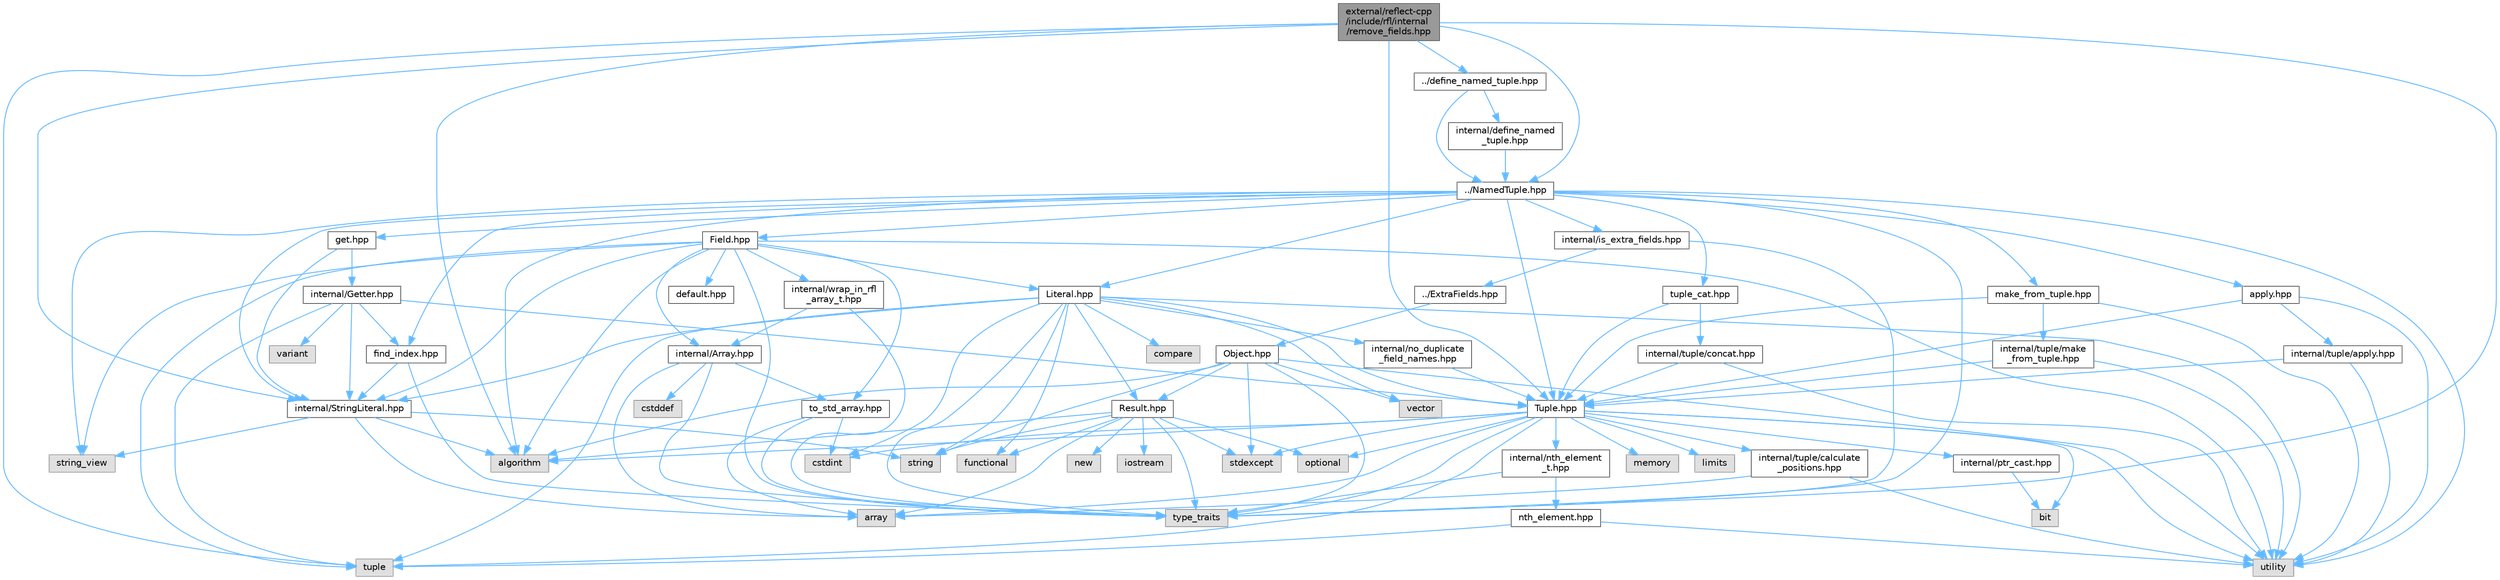 digraph "external/reflect-cpp/include/rfl/internal/remove_fields.hpp"
{
 // LATEX_PDF_SIZE
  bgcolor="transparent";
  edge [fontname=Helvetica,fontsize=10,labelfontname=Helvetica,labelfontsize=10];
  node [fontname=Helvetica,fontsize=10,shape=box,height=0.2,width=0.4];
  Node1 [id="Node000001",label="external/reflect-cpp\l/include/rfl/internal\l/remove_fields.hpp",height=0.2,width=0.4,color="gray40", fillcolor="grey60", style="filled", fontcolor="black",tooltip=" "];
  Node1 -> Node2 [id="edge125_Node000001_Node000002",color="steelblue1",style="solid",tooltip=" "];
  Node2 [id="Node000002",label="algorithm",height=0.2,width=0.4,color="grey60", fillcolor="#E0E0E0", style="filled",tooltip=" "];
  Node1 -> Node3 [id="edge126_Node000001_Node000003",color="steelblue1",style="solid",tooltip=" "];
  Node3 [id="Node000003",label="tuple",height=0.2,width=0.4,color="grey60", fillcolor="#E0E0E0", style="filled",tooltip=" "];
  Node1 -> Node4 [id="edge127_Node000001_Node000004",color="steelblue1",style="solid",tooltip=" "];
  Node4 [id="Node000004",label="type_traits",height=0.2,width=0.4,color="grey60", fillcolor="#E0E0E0", style="filled",tooltip=" "];
  Node1 -> Node5 [id="edge128_Node000001_Node000005",color="steelblue1",style="solid",tooltip=" "];
  Node5 [id="Node000005",label="../NamedTuple.hpp",height=0.2,width=0.4,color="grey40", fillcolor="white", style="filled",URL="$_named_tuple_8hpp.html",tooltip=" "];
  Node5 -> Node2 [id="edge129_Node000005_Node000002",color="steelblue1",style="solid",tooltip=" "];
  Node5 -> Node6 [id="edge130_Node000005_Node000006",color="steelblue1",style="solid",tooltip=" "];
  Node6 [id="Node000006",label="string_view",height=0.2,width=0.4,color="grey60", fillcolor="#E0E0E0", style="filled",tooltip=" "];
  Node5 -> Node4 [id="edge131_Node000005_Node000004",color="steelblue1",style="solid",tooltip=" "];
  Node5 -> Node7 [id="edge132_Node000005_Node000007",color="steelblue1",style="solid",tooltip=" "];
  Node7 [id="Node000007",label="utility",height=0.2,width=0.4,color="grey60", fillcolor="#E0E0E0", style="filled",tooltip=" "];
  Node5 -> Node8 [id="edge133_Node000005_Node000008",color="steelblue1",style="solid",tooltip=" "];
  Node8 [id="Node000008",label="Field.hpp",height=0.2,width=0.4,color="grey40", fillcolor="white", style="filled",URL="$_field_8hpp.html",tooltip=" "];
  Node8 -> Node2 [id="edge134_Node000008_Node000002",color="steelblue1",style="solid",tooltip=" "];
  Node8 -> Node6 [id="edge135_Node000008_Node000006",color="steelblue1",style="solid",tooltip=" "];
  Node8 -> Node3 [id="edge136_Node000008_Node000003",color="steelblue1",style="solid",tooltip=" "];
  Node8 -> Node4 [id="edge137_Node000008_Node000004",color="steelblue1",style="solid",tooltip=" "];
  Node8 -> Node7 [id="edge138_Node000008_Node000007",color="steelblue1",style="solid",tooltip=" "];
  Node8 -> Node9 [id="edge139_Node000008_Node000009",color="steelblue1",style="solid",tooltip=" "];
  Node9 [id="Node000009",label="Literal.hpp",height=0.2,width=0.4,color="grey40", fillcolor="white", style="filled",URL="$_literal_8hpp.html",tooltip=" "];
  Node9 -> Node10 [id="edge140_Node000009_Node000010",color="steelblue1",style="solid",tooltip=" "];
  Node10 [id="Node000010",label="compare",height=0.2,width=0.4,color="grey60", fillcolor="#E0E0E0", style="filled",tooltip=" "];
  Node9 -> Node11 [id="edge141_Node000009_Node000011",color="steelblue1",style="solid",tooltip=" "];
  Node11 [id="Node000011",label="cstdint",height=0.2,width=0.4,color="grey60", fillcolor="#E0E0E0", style="filled",tooltip=" "];
  Node9 -> Node12 [id="edge142_Node000009_Node000012",color="steelblue1",style="solid",tooltip=" "];
  Node12 [id="Node000012",label="functional",height=0.2,width=0.4,color="grey60", fillcolor="#E0E0E0", style="filled",tooltip=" "];
  Node9 -> Node13 [id="edge143_Node000009_Node000013",color="steelblue1",style="solid",tooltip=" "];
  Node13 [id="Node000013",label="string",height=0.2,width=0.4,color="grey60", fillcolor="#E0E0E0", style="filled",tooltip=" "];
  Node9 -> Node3 [id="edge144_Node000009_Node000003",color="steelblue1",style="solid",tooltip=" "];
  Node9 -> Node4 [id="edge145_Node000009_Node000004",color="steelblue1",style="solid",tooltip=" "];
  Node9 -> Node7 [id="edge146_Node000009_Node000007",color="steelblue1",style="solid",tooltip=" "];
  Node9 -> Node14 [id="edge147_Node000009_Node000014",color="steelblue1",style="solid",tooltip=" "];
  Node14 [id="Node000014",label="vector",height=0.2,width=0.4,color="grey60", fillcolor="#E0E0E0", style="filled",tooltip=" "];
  Node9 -> Node15 [id="edge148_Node000009_Node000015",color="steelblue1",style="solid",tooltip=" "];
  Node15 [id="Node000015",label="Result.hpp",height=0.2,width=0.4,color="grey40", fillcolor="white", style="filled",URL="$_result_8hpp.html",tooltip=" "];
  Node15 -> Node2 [id="edge149_Node000015_Node000002",color="steelblue1",style="solid",tooltip=" "];
  Node15 -> Node16 [id="edge150_Node000015_Node000016",color="steelblue1",style="solid",tooltip=" "];
  Node16 [id="Node000016",label="array",height=0.2,width=0.4,color="grey60", fillcolor="#E0E0E0", style="filled",tooltip=" "];
  Node15 -> Node12 [id="edge151_Node000015_Node000012",color="steelblue1",style="solid",tooltip=" "];
  Node15 -> Node17 [id="edge152_Node000015_Node000017",color="steelblue1",style="solid",tooltip=" "];
  Node17 [id="Node000017",label="iostream",height=0.2,width=0.4,color="grey60", fillcolor="#E0E0E0", style="filled",tooltip=" "];
  Node15 -> Node18 [id="edge153_Node000015_Node000018",color="steelblue1",style="solid",tooltip=" "];
  Node18 [id="Node000018",label="new",height=0.2,width=0.4,color="grey60", fillcolor="#E0E0E0", style="filled",tooltip=" "];
  Node15 -> Node19 [id="edge154_Node000015_Node000019",color="steelblue1",style="solid",tooltip=" "];
  Node19 [id="Node000019",label="optional",height=0.2,width=0.4,color="grey60", fillcolor="#E0E0E0", style="filled",tooltip=" "];
  Node15 -> Node20 [id="edge155_Node000015_Node000020",color="steelblue1",style="solid",tooltip=" "];
  Node20 [id="Node000020",label="stdexcept",height=0.2,width=0.4,color="grey60", fillcolor="#E0E0E0", style="filled",tooltip=" "];
  Node15 -> Node13 [id="edge156_Node000015_Node000013",color="steelblue1",style="solid",tooltip=" "];
  Node15 -> Node4 [id="edge157_Node000015_Node000004",color="steelblue1",style="solid",tooltip=" "];
  Node9 -> Node21 [id="edge158_Node000009_Node000021",color="steelblue1",style="solid",tooltip=" "];
  Node21 [id="Node000021",label="Tuple.hpp",height=0.2,width=0.4,color="grey40", fillcolor="white", style="filled",URL="$_tuple_8hpp.html",tooltip=" "];
  Node21 -> Node2 [id="edge159_Node000021_Node000002",color="steelblue1",style="solid",tooltip=" "];
  Node21 -> Node16 [id="edge160_Node000021_Node000016",color="steelblue1",style="solid",tooltip=" "];
  Node21 -> Node22 [id="edge161_Node000021_Node000022",color="steelblue1",style="solid",tooltip=" "];
  Node22 [id="Node000022",label="bit",height=0.2,width=0.4,color="grey60", fillcolor="#E0E0E0", style="filled",tooltip=" "];
  Node21 -> Node11 [id="edge162_Node000021_Node000011",color="steelblue1",style="solid",tooltip=" "];
  Node21 -> Node23 [id="edge163_Node000021_Node000023",color="steelblue1",style="solid",tooltip=" "];
  Node23 [id="Node000023",label="limits",height=0.2,width=0.4,color="grey60", fillcolor="#E0E0E0", style="filled",tooltip=" "];
  Node21 -> Node24 [id="edge164_Node000021_Node000024",color="steelblue1",style="solid",tooltip=" "];
  Node24 [id="Node000024",label="memory",height=0.2,width=0.4,color="grey60", fillcolor="#E0E0E0", style="filled",tooltip=" "];
  Node21 -> Node19 [id="edge165_Node000021_Node000019",color="steelblue1",style="solid",tooltip=" "];
  Node21 -> Node20 [id="edge166_Node000021_Node000020",color="steelblue1",style="solid",tooltip=" "];
  Node21 -> Node3 [id="edge167_Node000021_Node000003",color="steelblue1",style="solid",tooltip=" "];
  Node21 -> Node4 [id="edge168_Node000021_Node000004",color="steelblue1",style="solid",tooltip=" "];
  Node21 -> Node7 [id="edge169_Node000021_Node000007",color="steelblue1",style="solid",tooltip=" "];
  Node21 -> Node25 [id="edge170_Node000021_Node000025",color="steelblue1",style="solid",tooltip=" "];
  Node25 [id="Node000025",label="internal/nth_element\l_t.hpp",height=0.2,width=0.4,color="grey40", fillcolor="white", style="filled",URL="$nth__element__t_8hpp.html",tooltip=" "];
  Node25 -> Node4 [id="edge171_Node000025_Node000004",color="steelblue1",style="solid",tooltip=" "];
  Node25 -> Node26 [id="edge172_Node000025_Node000026",color="steelblue1",style="solid",tooltip=" "];
  Node26 [id="Node000026",label="nth_element.hpp",height=0.2,width=0.4,color="grey40", fillcolor="white", style="filled",URL="$nth__element_8hpp.html",tooltip=" "];
  Node26 -> Node3 [id="edge173_Node000026_Node000003",color="steelblue1",style="solid",tooltip=" "];
  Node26 -> Node7 [id="edge174_Node000026_Node000007",color="steelblue1",style="solid",tooltip=" "];
  Node21 -> Node27 [id="edge175_Node000021_Node000027",color="steelblue1",style="solid",tooltip=" "];
  Node27 [id="Node000027",label="internal/ptr_cast.hpp",height=0.2,width=0.4,color="grey40", fillcolor="white", style="filled",URL="$ptr__cast_8hpp.html",tooltip=" "];
  Node27 -> Node22 [id="edge176_Node000027_Node000022",color="steelblue1",style="solid",tooltip=" "];
  Node21 -> Node28 [id="edge177_Node000021_Node000028",color="steelblue1",style="solid",tooltip=" "];
  Node28 [id="Node000028",label="internal/tuple/calculate\l_positions.hpp",height=0.2,width=0.4,color="grey40", fillcolor="white", style="filled",URL="$calculate__positions_8hpp.html",tooltip=" "];
  Node28 -> Node16 [id="edge178_Node000028_Node000016",color="steelblue1",style="solid",tooltip=" "];
  Node28 -> Node7 [id="edge179_Node000028_Node000007",color="steelblue1",style="solid",tooltip=" "];
  Node9 -> Node29 [id="edge180_Node000009_Node000029",color="steelblue1",style="solid",tooltip=" "];
  Node29 [id="Node000029",label="internal/StringLiteral.hpp",height=0.2,width=0.4,color="grey40", fillcolor="white", style="filled",URL="$_string_literal_8hpp.html",tooltip=" "];
  Node29 -> Node2 [id="edge181_Node000029_Node000002",color="steelblue1",style="solid",tooltip=" "];
  Node29 -> Node16 [id="edge182_Node000029_Node000016",color="steelblue1",style="solid",tooltip=" "];
  Node29 -> Node13 [id="edge183_Node000029_Node000013",color="steelblue1",style="solid",tooltip=" "];
  Node29 -> Node6 [id="edge184_Node000029_Node000006",color="steelblue1",style="solid",tooltip=" "];
  Node9 -> Node30 [id="edge185_Node000009_Node000030",color="steelblue1",style="solid",tooltip=" "];
  Node30 [id="Node000030",label="internal/no_duplicate\l_field_names.hpp",height=0.2,width=0.4,color="grey40", fillcolor="white", style="filled",URL="$no__duplicate__field__names_8hpp.html",tooltip=" "];
  Node30 -> Node21 [id="edge186_Node000030_Node000021",color="steelblue1",style="solid",tooltip=" "];
  Node8 -> Node31 [id="edge187_Node000008_Node000031",color="steelblue1",style="solid",tooltip=" "];
  Node31 [id="Node000031",label="default.hpp",height=0.2,width=0.4,color="grey40", fillcolor="white", style="filled",URL="$default_8hpp.html",tooltip=" "];
  Node8 -> Node32 [id="edge188_Node000008_Node000032",color="steelblue1",style="solid",tooltip=" "];
  Node32 [id="Node000032",label="internal/Array.hpp",height=0.2,width=0.4,color="grey40", fillcolor="white", style="filled",URL="$_array_8hpp.html",tooltip=" "];
  Node32 -> Node16 [id="edge189_Node000032_Node000016",color="steelblue1",style="solid",tooltip=" "];
  Node32 -> Node33 [id="edge190_Node000032_Node000033",color="steelblue1",style="solid",tooltip=" "];
  Node33 [id="Node000033",label="cstddef",height=0.2,width=0.4,color="grey60", fillcolor="#E0E0E0", style="filled",tooltip=" "];
  Node32 -> Node4 [id="edge191_Node000032_Node000004",color="steelblue1",style="solid",tooltip=" "];
  Node32 -> Node34 [id="edge192_Node000032_Node000034",color="steelblue1",style="solid",tooltip=" "];
  Node34 [id="Node000034",label="to_std_array.hpp",height=0.2,width=0.4,color="grey40", fillcolor="white", style="filled",URL="$to__std__array_8hpp.html",tooltip=" "];
  Node34 -> Node16 [id="edge193_Node000034_Node000016",color="steelblue1",style="solid",tooltip=" "];
  Node34 -> Node11 [id="edge194_Node000034_Node000011",color="steelblue1",style="solid",tooltip=" "];
  Node34 -> Node4 [id="edge195_Node000034_Node000004",color="steelblue1",style="solid",tooltip=" "];
  Node8 -> Node29 [id="edge196_Node000008_Node000029",color="steelblue1",style="solid",tooltip=" "];
  Node8 -> Node34 [id="edge197_Node000008_Node000034",color="steelblue1",style="solid",tooltip=" "];
  Node8 -> Node35 [id="edge198_Node000008_Node000035",color="steelblue1",style="solid",tooltip=" "];
  Node35 [id="Node000035",label="internal/wrap_in_rfl\l_array_t.hpp",height=0.2,width=0.4,color="grey40", fillcolor="white", style="filled",URL="$wrap__in__rfl__array__t_8hpp.html",tooltip=" "];
  Node35 -> Node4 [id="edge199_Node000035_Node000004",color="steelblue1",style="solid",tooltip=" "];
  Node35 -> Node32 [id="edge200_Node000035_Node000032",color="steelblue1",style="solid",tooltip=" "];
  Node5 -> Node9 [id="edge201_Node000005_Node000009",color="steelblue1",style="solid",tooltip=" "];
  Node5 -> Node21 [id="edge202_Node000005_Node000021",color="steelblue1",style="solid",tooltip=" "];
  Node5 -> Node36 [id="edge203_Node000005_Node000036",color="steelblue1",style="solid",tooltip=" "];
  Node36 [id="Node000036",label="apply.hpp",height=0.2,width=0.4,color="grey40", fillcolor="white", style="filled",URL="$apply_8hpp.html",tooltip=" "];
  Node36 -> Node7 [id="edge204_Node000036_Node000007",color="steelblue1",style="solid",tooltip=" "];
  Node36 -> Node21 [id="edge205_Node000036_Node000021",color="steelblue1",style="solid",tooltip=" "];
  Node36 -> Node37 [id="edge206_Node000036_Node000037",color="steelblue1",style="solid",tooltip=" "];
  Node37 [id="Node000037",label="internal/tuple/apply.hpp",height=0.2,width=0.4,color="grey40", fillcolor="white", style="filled",URL="$internal_2tuple_2apply_8hpp.html",tooltip=" "];
  Node37 -> Node7 [id="edge207_Node000037_Node000007",color="steelblue1",style="solid",tooltip=" "];
  Node37 -> Node21 [id="edge208_Node000037_Node000021",color="steelblue1",style="solid",tooltip=" "];
  Node5 -> Node38 [id="edge209_Node000005_Node000038",color="steelblue1",style="solid",tooltip=" "];
  Node38 [id="Node000038",label="get.hpp",height=0.2,width=0.4,color="grey40", fillcolor="white", style="filled",URL="$get_8hpp.html",tooltip=" "];
  Node38 -> Node39 [id="edge210_Node000038_Node000039",color="steelblue1",style="solid",tooltip=" "];
  Node39 [id="Node000039",label="internal/Getter.hpp",height=0.2,width=0.4,color="grey40", fillcolor="white", style="filled",URL="$_getter_8hpp.html",tooltip=" "];
  Node39 -> Node3 [id="edge211_Node000039_Node000003",color="steelblue1",style="solid",tooltip=" "];
  Node39 -> Node40 [id="edge212_Node000039_Node000040",color="steelblue1",style="solid",tooltip=" "];
  Node40 [id="Node000040",label="variant",height=0.2,width=0.4,color="grey60", fillcolor="#E0E0E0", style="filled",tooltip=" "];
  Node39 -> Node21 [id="edge213_Node000039_Node000021",color="steelblue1",style="solid",tooltip=" "];
  Node39 -> Node29 [id="edge214_Node000039_Node000029",color="steelblue1",style="solid",tooltip=" "];
  Node39 -> Node41 [id="edge215_Node000039_Node000041",color="steelblue1",style="solid",tooltip=" "];
  Node41 [id="Node000041",label="find_index.hpp",height=0.2,width=0.4,color="grey40", fillcolor="white", style="filled",URL="$find__index_8hpp.html",tooltip=" "];
  Node41 -> Node4 [id="edge216_Node000041_Node000004",color="steelblue1",style="solid",tooltip=" "];
  Node41 -> Node29 [id="edge217_Node000041_Node000029",color="steelblue1",style="solid",tooltip=" "];
  Node38 -> Node29 [id="edge218_Node000038_Node000029",color="steelblue1",style="solid",tooltip=" "];
  Node5 -> Node29 [id="edge219_Node000005_Node000029",color="steelblue1",style="solid",tooltip=" "];
  Node5 -> Node41 [id="edge220_Node000005_Node000041",color="steelblue1",style="solid",tooltip=" "];
  Node5 -> Node42 [id="edge221_Node000005_Node000042",color="steelblue1",style="solid",tooltip=" "];
  Node42 [id="Node000042",label="internal/is_extra_fields.hpp",height=0.2,width=0.4,color="grey40", fillcolor="white", style="filled",URL="$is__extra__fields_8hpp.html",tooltip=" "];
  Node42 -> Node4 [id="edge222_Node000042_Node000004",color="steelblue1",style="solid",tooltip=" "];
  Node42 -> Node43 [id="edge223_Node000042_Node000043",color="steelblue1",style="solid",tooltip=" "];
  Node43 [id="Node000043",label="../ExtraFields.hpp",height=0.2,width=0.4,color="grey40", fillcolor="white", style="filled",URL="$_extra_fields_8hpp.html",tooltip=" "];
  Node43 -> Node44 [id="edge224_Node000043_Node000044",color="steelblue1",style="solid",tooltip=" "];
  Node44 [id="Node000044",label="Object.hpp",height=0.2,width=0.4,color="grey40", fillcolor="white", style="filled",URL="$_object_8hpp.html",tooltip=" "];
  Node44 -> Node2 [id="edge225_Node000044_Node000002",color="steelblue1",style="solid",tooltip=" "];
  Node44 -> Node20 [id="edge226_Node000044_Node000020",color="steelblue1",style="solid",tooltip=" "];
  Node44 -> Node13 [id="edge227_Node000044_Node000013",color="steelblue1",style="solid",tooltip=" "];
  Node44 -> Node4 [id="edge228_Node000044_Node000004",color="steelblue1",style="solid",tooltip=" "];
  Node44 -> Node7 [id="edge229_Node000044_Node000007",color="steelblue1",style="solid",tooltip=" "];
  Node44 -> Node14 [id="edge230_Node000044_Node000014",color="steelblue1",style="solid",tooltip=" "];
  Node44 -> Node15 [id="edge231_Node000044_Node000015",color="steelblue1",style="solid",tooltip=" "];
  Node5 -> Node45 [id="edge232_Node000005_Node000045",color="steelblue1",style="solid",tooltip=" "];
  Node45 [id="Node000045",label="make_from_tuple.hpp",height=0.2,width=0.4,color="grey40", fillcolor="white", style="filled",URL="$make__from__tuple_8hpp.html",tooltip=" "];
  Node45 -> Node7 [id="edge233_Node000045_Node000007",color="steelblue1",style="solid",tooltip=" "];
  Node45 -> Node21 [id="edge234_Node000045_Node000021",color="steelblue1",style="solid",tooltip=" "];
  Node45 -> Node46 [id="edge235_Node000045_Node000046",color="steelblue1",style="solid",tooltip=" "];
  Node46 [id="Node000046",label="internal/tuple/make\l_from_tuple.hpp",height=0.2,width=0.4,color="grey40", fillcolor="white", style="filled",URL="$internal_2tuple_2make__from__tuple_8hpp.html",tooltip=" "];
  Node46 -> Node7 [id="edge236_Node000046_Node000007",color="steelblue1",style="solid",tooltip=" "];
  Node46 -> Node21 [id="edge237_Node000046_Node000021",color="steelblue1",style="solid",tooltip=" "];
  Node5 -> Node47 [id="edge238_Node000005_Node000047",color="steelblue1",style="solid",tooltip=" "];
  Node47 [id="Node000047",label="tuple_cat.hpp",height=0.2,width=0.4,color="grey40", fillcolor="white", style="filled",URL="$tuple__cat_8hpp.html",tooltip=" "];
  Node47 -> Node21 [id="edge239_Node000047_Node000021",color="steelblue1",style="solid",tooltip=" "];
  Node47 -> Node48 [id="edge240_Node000047_Node000048",color="steelblue1",style="solid",tooltip=" "];
  Node48 [id="Node000048",label="internal/tuple/concat.hpp",height=0.2,width=0.4,color="grey40", fillcolor="white", style="filled",URL="$concat_8hpp.html",tooltip=" "];
  Node48 -> Node7 [id="edge241_Node000048_Node000007",color="steelblue1",style="solid",tooltip=" "];
  Node48 -> Node21 [id="edge242_Node000048_Node000021",color="steelblue1",style="solid",tooltip=" "];
  Node1 -> Node21 [id="edge243_Node000001_Node000021",color="steelblue1",style="solid",tooltip=" "];
  Node1 -> Node49 [id="edge244_Node000001_Node000049",color="steelblue1",style="solid",tooltip=" "];
  Node49 [id="Node000049",label="../define_named_tuple.hpp",height=0.2,width=0.4,color="grey40", fillcolor="white", style="filled",URL="$define__named__tuple_8hpp.html",tooltip=" "];
  Node49 -> Node5 [id="edge245_Node000049_Node000005",color="steelblue1",style="solid",tooltip=" "];
  Node49 -> Node50 [id="edge246_Node000049_Node000050",color="steelblue1",style="solid",tooltip=" "];
  Node50 [id="Node000050",label="internal/define_named\l_tuple.hpp",height=0.2,width=0.4,color="grey40", fillcolor="white", style="filled",URL="$internal_2define__named__tuple_8hpp.html",tooltip=" "];
  Node50 -> Node5 [id="edge247_Node000050_Node000005",color="steelblue1",style="solid",tooltip=" "];
  Node1 -> Node29 [id="edge248_Node000001_Node000029",color="steelblue1",style="solid",tooltip=" "];
}
